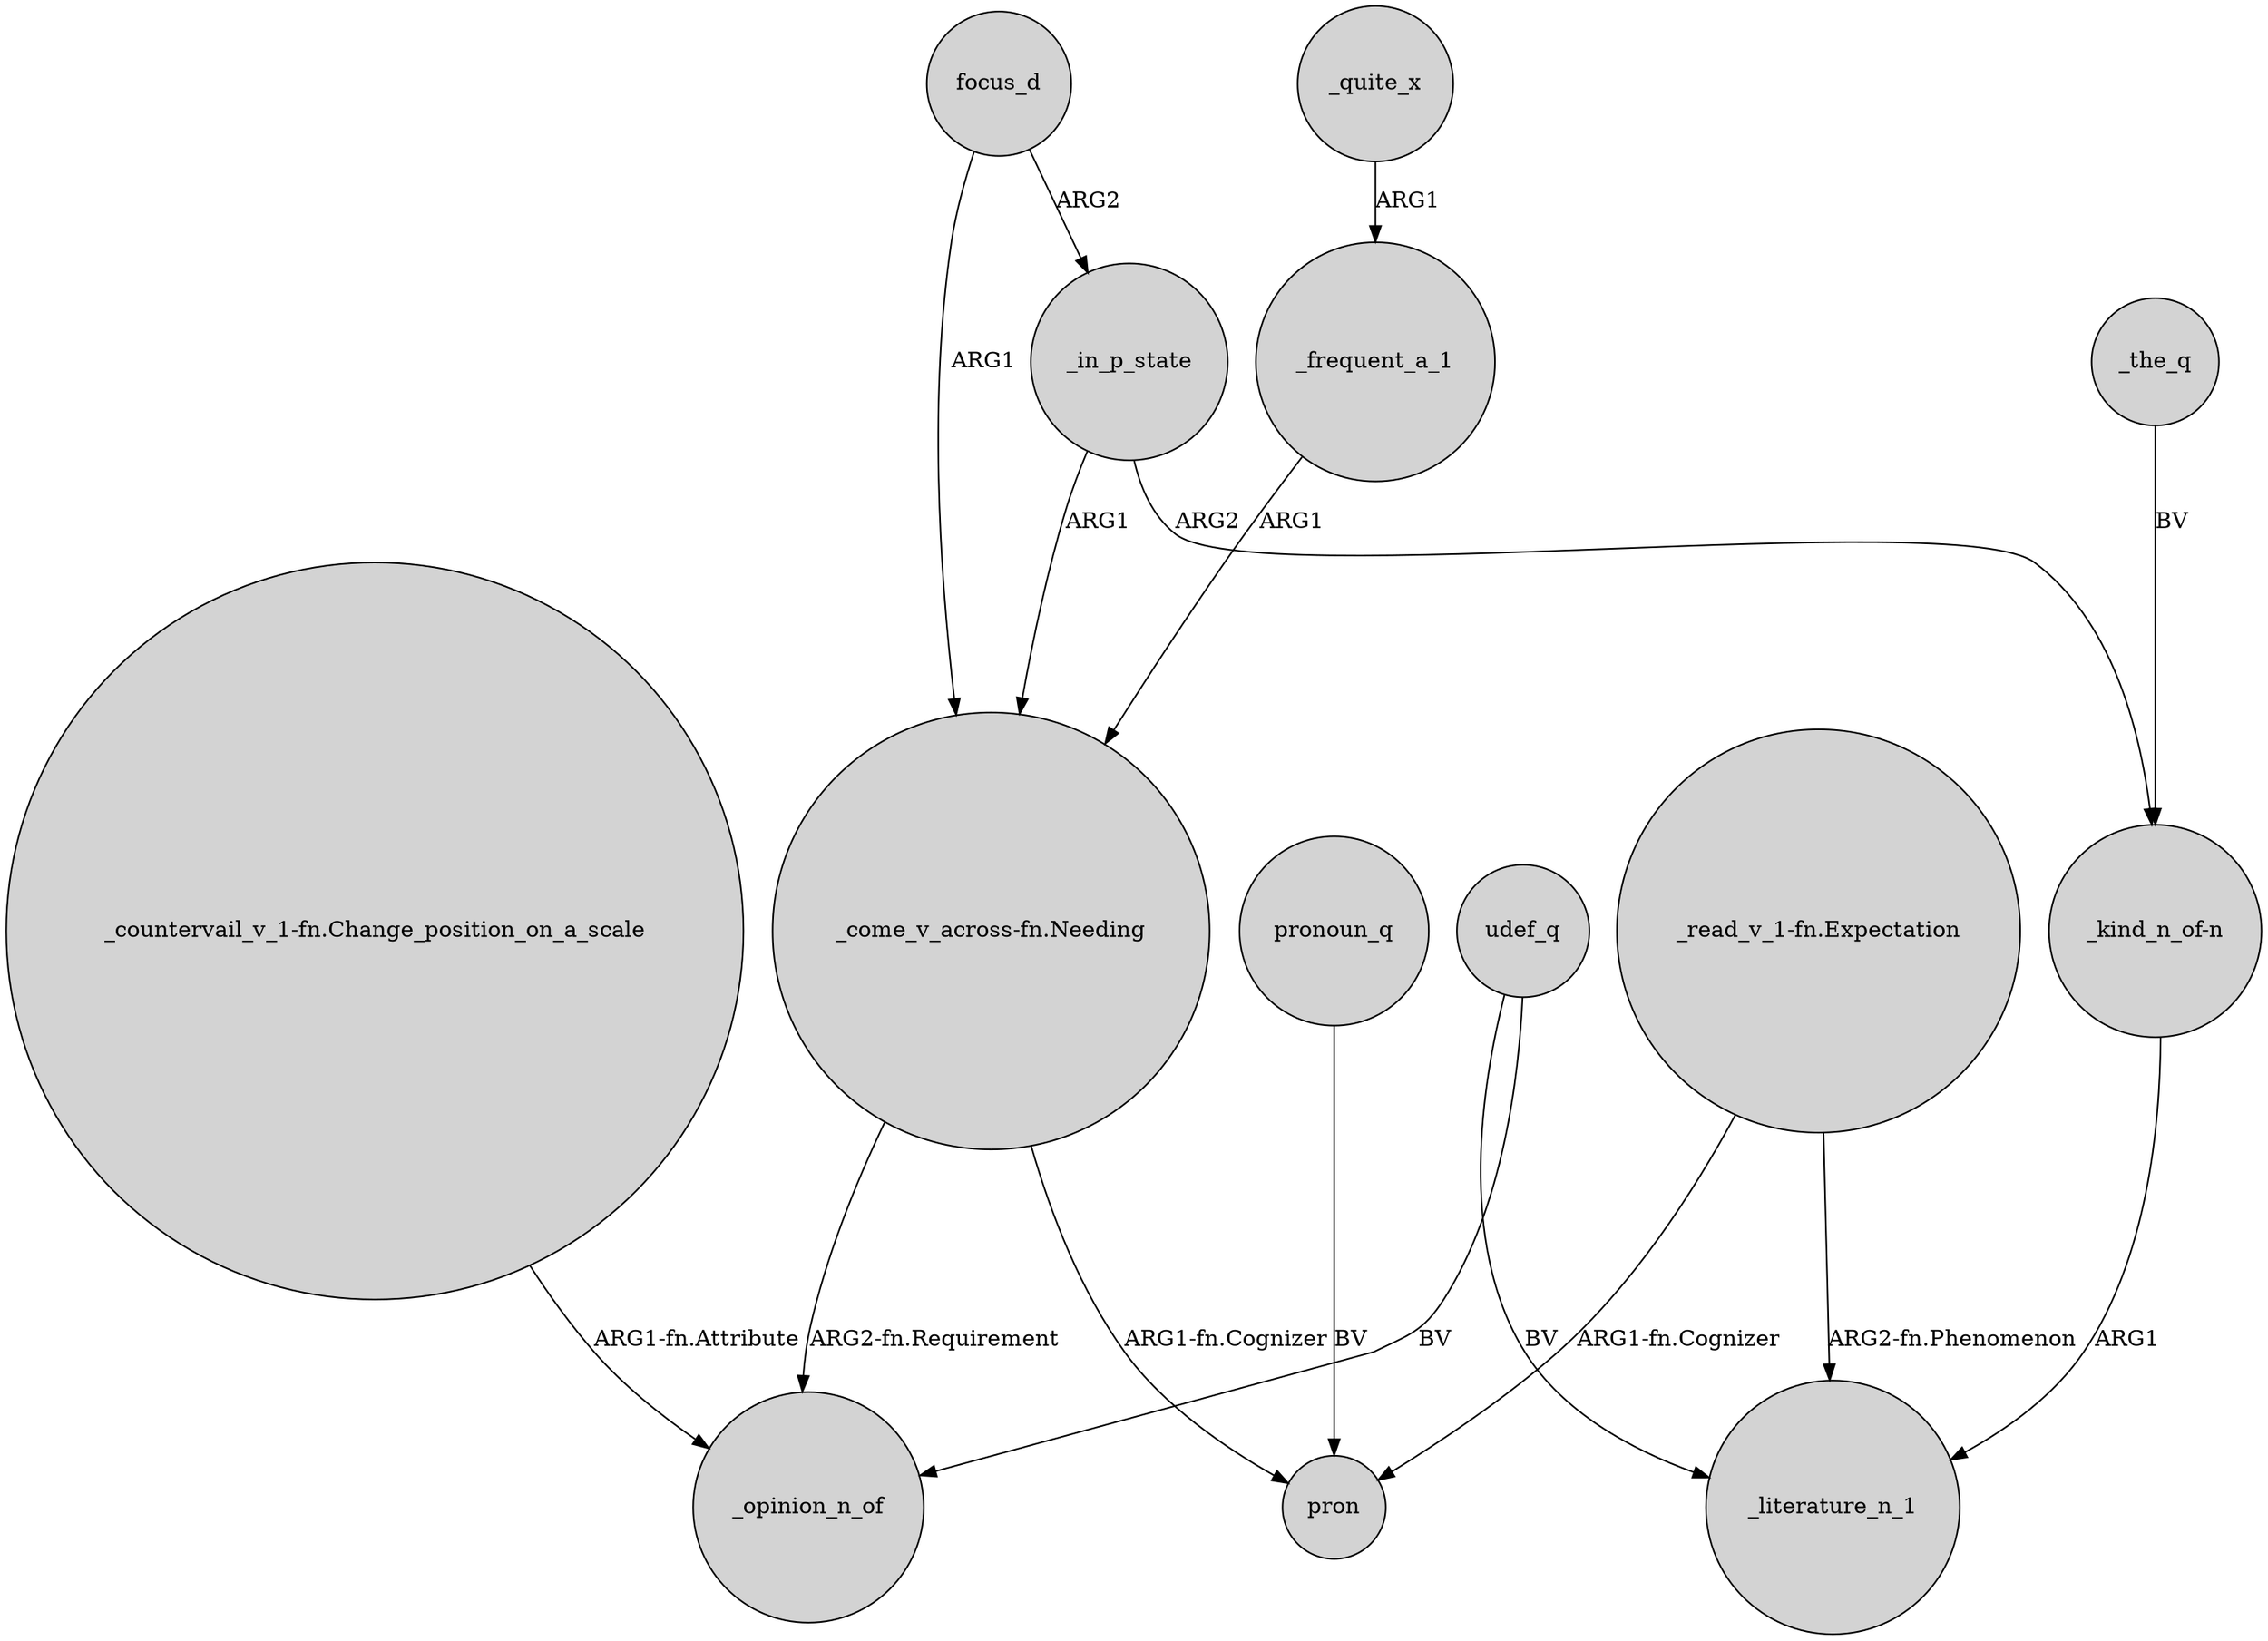 digraph {
	node [shape=circle style=filled]
	udef_q -> _opinion_n_of [label=BV]
	"_come_v_across-fn.Needing" -> pron [label="ARG1-fn.Cognizer"]
	"_come_v_across-fn.Needing" -> _opinion_n_of [label="ARG2-fn.Requirement"]
	_in_p_state -> "_kind_n_of-n" [label=ARG2]
	"_kind_n_of-n" -> _literature_n_1 [label=ARG1]
	"_countervail_v_1-fn.Change_position_on_a_scale" -> _opinion_n_of [label="ARG1-fn.Attribute"]
	focus_d -> "_come_v_across-fn.Needing" [label=ARG1]
	_frequent_a_1 -> "_come_v_across-fn.Needing" [label=ARG1]
	_the_q -> "_kind_n_of-n" [label=BV]
	_quite_x -> _frequent_a_1 [label=ARG1]
	focus_d -> _in_p_state [label=ARG2]
	"_read_v_1-fn.Expectation" -> pron [label="ARG1-fn.Cognizer"]
	"_read_v_1-fn.Expectation" -> _literature_n_1 [label="ARG2-fn.Phenomenon"]
	pronoun_q -> pron [label=BV]
	udef_q -> _literature_n_1 [label=BV]
	_in_p_state -> "_come_v_across-fn.Needing" [label=ARG1]
}
